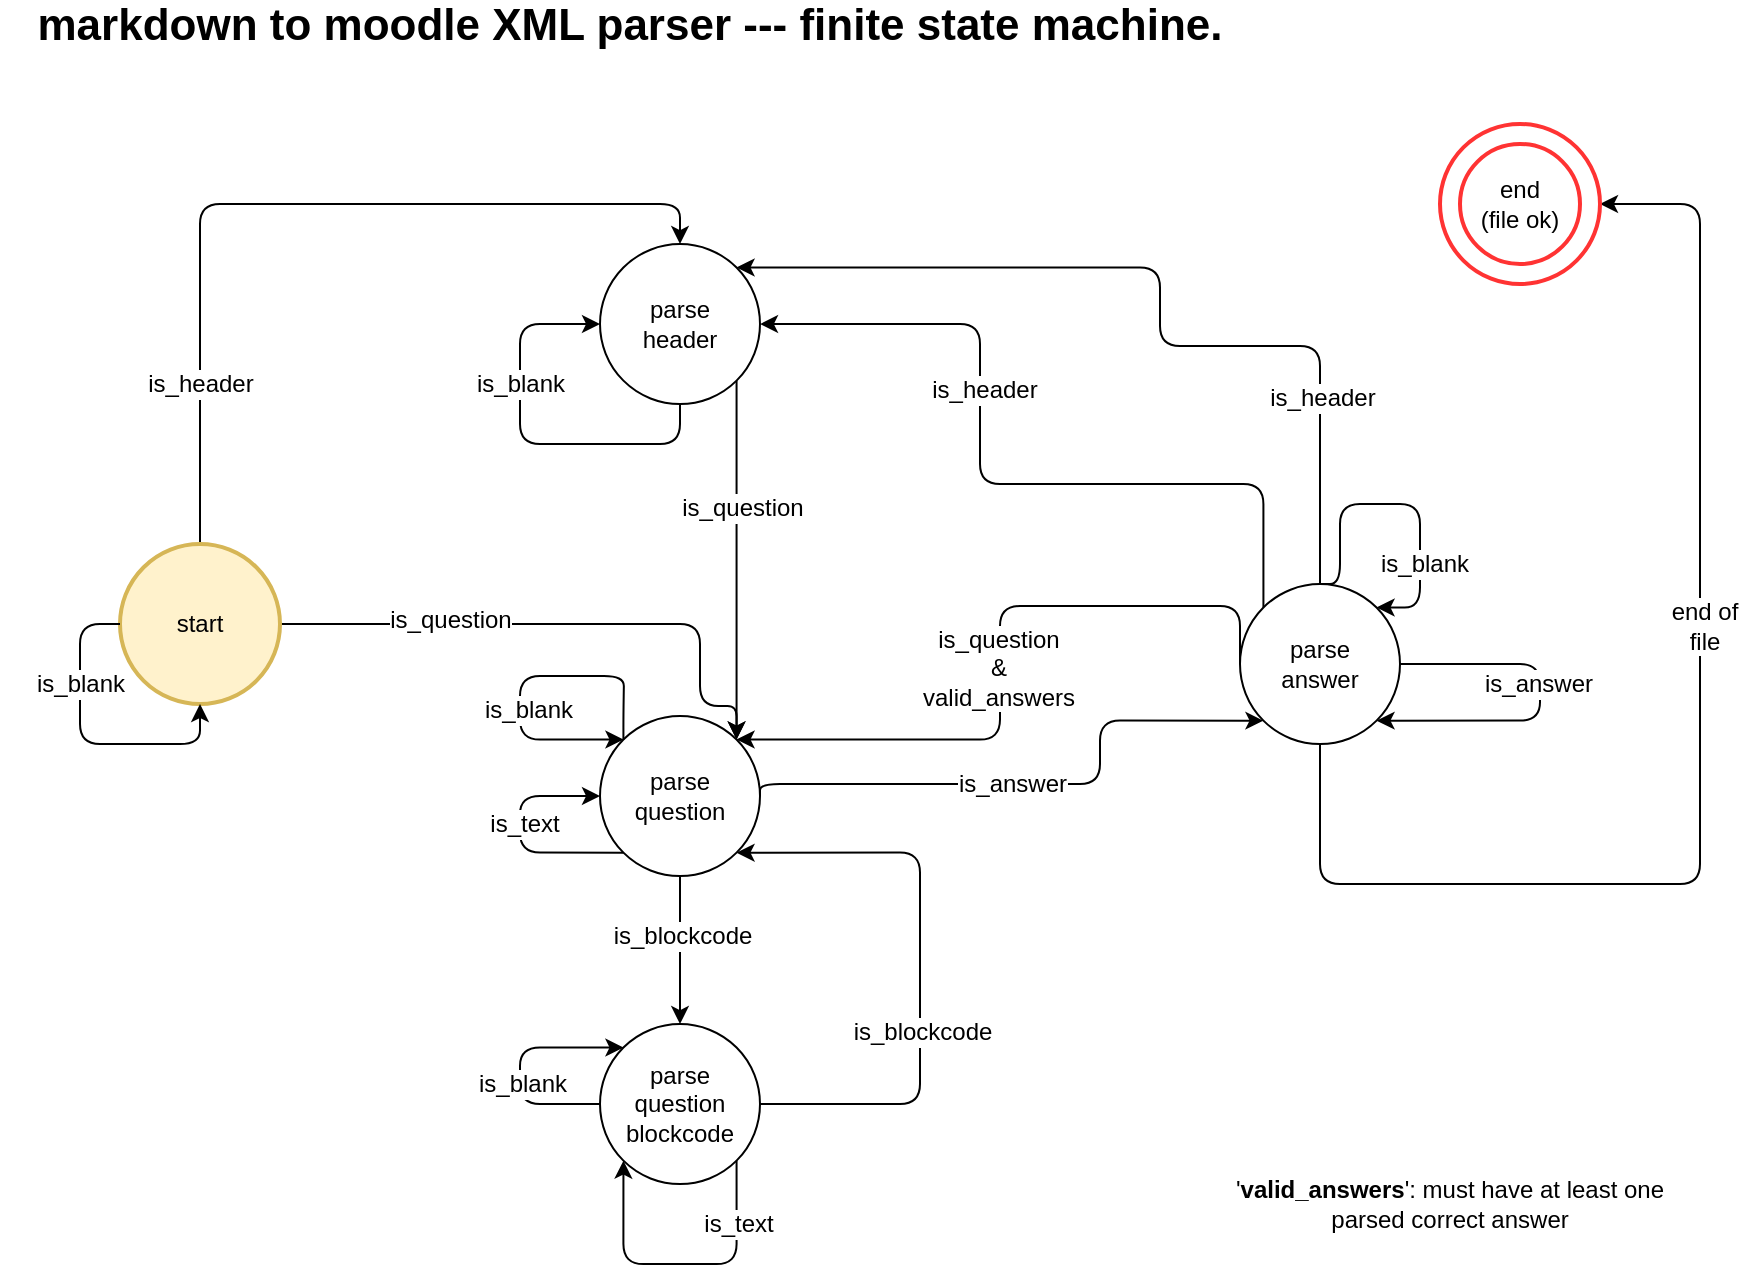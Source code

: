 <mxfile version="12.9.3" type="device"><diagram id="XR1lH8nCyg4x2YKrJ-hA" name="Page-1"><mxGraphModel dx="1422" dy="820" grid="1" gridSize="10" guides="1" tooltips="1" connect="1" arrows="1" fold="1" page="1" pageScale="1" pageWidth="1169" pageHeight="827" math="0" shadow="0"><root><mxCell id="0"/><mxCell id="1" parent="0"/><mxCell id="vGG7Id63MNNrB19J326s-6" style="edgeStyle=orthogonalEdgeStyle;orthogonalLoop=1;jettySize=auto;html=1;exitX=0.5;exitY=0;exitDx=0;exitDy=0;entryX=0.5;entryY=0;entryDx=0;entryDy=0;rounded=1;" parent="1" source="vGG7Id63MNNrB19J326s-1" target="vGG7Id63MNNrB19J326s-5" edge="1"><mxGeometry relative="1" as="geometry"/></mxCell><mxCell id="vGG7Id63MNNrB19J326s-7" value="is_header&lt;br&gt;" style="text;html=1;align=center;verticalAlign=middle;resizable=0;points=[];labelBackgroundColor=#ffffff;" parent="vGG7Id63MNNrB19J326s-6" vertex="1" connectable="0"><mxGeometry x="0.12" y="-3" relative="1" as="geometry"><mxPoint x="-71" y="87" as="offset"/></mxGeometry></mxCell><mxCell id="vGG7Id63MNNrB19J326s-49" style="edgeStyle=orthogonalEdgeStyle;rounded=1;orthogonalLoop=1;jettySize=auto;html=1;exitX=1;exitY=0.5;exitDx=0;exitDy=0;entryX=1;entryY=0;entryDx=0;entryDy=0;" parent="1" source="vGG7Id63MNNrB19J326s-1" target="vGG7Id63MNNrB19J326s-9" edge="1"><mxGeometry relative="1" as="geometry"><Array as="points"><mxPoint x="430" y="379"/><mxPoint x="430" y="420"/><mxPoint x="448" y="420"/></Array></mxGeometry></mxCell><mxCell id="vGG7Id63MNNrB19J326s-50" value="is_question" style="text;html=1;align=center;verticalAlign=middle;resizable=0;points=[];labelBackgroundColor=#ffffff;" parent="vGG7Id63MNNrB19J326s-49" vertex="1" connectable="0"><mxGeometry x="-0.408" y="2" relative="1" as="geometry"><mxPoint as="offset"/></mxGeometry></mxCell><mxCell id="vGG7Id63MNNrB19J326s-1" value="start" style="ellipse;whiteSpace=wrap;html=1;aspect=fixed;strokeWidth=2;fillColor=#fff2cc;strokeColor=#d6b656;" parent="1" vertex="1"><mxGeometry x="140" y="339.04" width="80" height="80" as="geometry"/></mxCell><mxCell id="vGG7Id63MNNrB19J326s-4" style="edgeStyle=orthogonalEdgeStyle;rounded=1;orthogonalLoop=1;jettySize=auto;html=1;exitX=0;exitY=0.5;exitDx=0;exitDy=0;" parent="1" source="vGG7Id63MNNrB19J326s-1" target="vGG7Id63MNNrB19J326s-1" edge="1"><mxGeometry relative="1" as="geometry"/></mxCell><mxCell id="vGG7Id63MNNrB19J326s-8" value="is_blank" style="text;html=1;align=center;verticalAlign=middle;resizable=0;points=[];labelBackgroundColor=#ffffff;" parent="vGG7Id63MNNrB19J326s-4" vertex="1" connectable="0"><mxGeometry x="0.1" y="5" relative="1" as="geometry"><mxPoint x="-8" y="-25" as="offset"/></mxGeometry></mxCell><mxCell id="vGG7Id63MNNrB19J326s-10" style="edgeStyle=orthogonalEdgeStyle;rounded=1;orthogonalLoop=1;jettySize=auto;html=1;exitX=0.5;exitY=1;exitDx=0;exitDy=0;entryX=0;entryY=0.5;entryDx=0;entryDy=0;" parent="1" source="vGG7Id63MNNrB19J326s-5" target="vGG7Id63MNNrB19J326s-5" edge="1"><mxGeometry relative="1" as="geometry"><mxPoint x="370" y="229.04" as="targetPoint"/><Array as="points"><mxPoint x="420" y="289.04"/><mxPoint x="340" y="289.04"/><mxPoint x="340" y="229.04"/></Array></mxGeometry></mxCell><mxCell id="vGG7Id63MNNrB19J326s-11" value="is_blank" style="text;html=1;align=center;verticalAlign=middle;resizable=0;points=[];labelBackgroundColor=#ffffff;" parent="vGG7Id63MNNrB19J326s-10" vertex="1" connectable="0"><mxGeometry x="-0.04" y="-1" relative="1" as="geometry"><mxPoint x="-4" y="-29" as="offset"/></mxGeometry></mxCell><mxCell id="vGG7Id63MNNrB19J326s-12" style="edgeStyle=orthogonalEdgeStyle;rounded=1;orthogonalLoop=1;jettySize=auto;html=1;exitX=1;exitY=1;exitDx=0;exitDy=0;entryX=1;entryY=0;entryDx=0;entryDy=0;" parent="1" source="vGG7Id63MNNrB19J326s-5" target="vGG7Id63MNNrB19J326s-9" edge="1"><mxGeometry relative="1" as="geometry"/></mxCell><mxCell id="vGG7Id63MNNrB19J326s-13" value="is_question" style="text;html=1;align=center;verticalAlign=middle;resizable=0;points=[];labelBackgroundColor=#ffffff;" parent="vGG7Id63MNNrB19J326s-12" vertex="1" connectable="0"><mxGeometry x="0.15" y="2" relative="1" as="geometry"><mxPoint y="-40" as="offset"/></mxGeometry></mxCell><mxCell id="vGG7Id63MNNrB19J326s-5" value="parse&lt;br&gt;header" style="ellipse;whiteSpace=wrap;html=1;aspect=fixed;" parent="1" vertex="1"><mxGeometry x="380" y="189.04" width="80" height="80" as="geometry"/></mxCell><mxCell id="vGG7Id63MNNrB19J326s-20" style="edgeStyle=orthogonalEdgeStyle;rounded=1;orthogonalLoop=1;jettySize=auto;html=1;exitX=0.5;exitY=1;exitDx=0;exitDy=0;entryX=0.5;entryY=0;entryDx=0;entryDy=0;" parent="1" source="vGG7Id63MNNrB19J326s-9" target="vGG7Id63MNNrB19J326s-19" edge="1"><mxGeometry relative="1" as="geometry"/></mxCell><mxCell id="vGG7Id63MNNrB19J326s-21" value="is_blockcode" style="text;html=1;align=center;verticalAlign=middle;resizable=0;points=[];labelBackgroundColor=#ffffff;" parent="vGG7Id63MNNrB19J326s-20" vertex="1" connectable="0"><mxGeometry x="-0.207" y="1" relative="1" as="geometry"><mxPoint as="offset"/></mxGeometry></mxCell><mxCell id="vGG7Id63MNNrB19J326s-29" style="edgeStyle=orthogonalEdgeStyle;rounded=1;orthogonalLoop=1;jettySize=auto;html=1;exitX=1;exitY=0.5;exitDx=0;exitDy=0;entryX=0;entryY=1;entryDx=0;entryDy=0;" parent="1" source="vGG7Id63MNNrB19J326s-9" target="vGG7Id63MNNrB19J326s-28" edge="1"><mxGeometry relative="1" as="geometry"><Array as="points"><mxPoint x="460" y="459"/><mxPoint x="630" y="459"/><mxPoint x="630" y="427"/></Array></mxGeometry></mxCell><mxCell id="vGG7Id63MNNrB19J326s-30" value="is_answer" style="text;html=1;align=center;verticalAlign=middle;resizable=0;points=[];labelBackgroundColor=#ffffff;" parent="vGG7Id63MNNrB19J326s-29" vertex="1" connectable="0"><mxGeometry x="-0.399" y="33" relative="1" as="geometry"><mxPoint x="44.33" y="33" as="offset"/></mxGeometry></mxCell><mxCell id="vGG7Id63MNNrB19J326s-9" value="parse&lt;br&gt;question" style="ellipse;whiteSpace=wrap;html=1;aspect=fixed;" parent="1" vertex="1"><mxGeometry x="380" y="425.04" width="80" height="80" as="geometry"/></mxCell><mxCell id="vGG7Id63MNNrB19J326s-14" style="edgeStyle=orthogonalEdgeStyle;rounded=1;orthogonalLoop=1;jettySize=auto;html=1;exitX=0;exitY=0;exitDx=0;exitDy=0;entryX=0;entryY=0;entryDx=0;entryDy=0;" parent="1" source="vGG7Id63MNNrB19J326s-9" target="vGG7Id63MNNrB19J326s-9" edge="1"><mxGeometry relative="1" as="geometry"><Array as="points"><mxPoint x="392" y="425"/><mxPoint x="392" y="425"/><mxPoint x="392" y="405"/><mxPoint x="340" y="405"/><mxPoint x="340" y="437"/></Array></mxGeometry></mxCell><mxCell id="vGG7Id63MNNrB19J326s-15" value="is_blank" style="text;html=1;align=center;verticalAlign=middle;resizable=0;points=[];labelBackgroundColor=#ffffff;" parent="vGG7Id63MNNrB19J326s-14" vertex="1" connectable="0"><mxGeometry x="0.42" y="-1" relative="1" as="geometry"><mxPoint y="-16" as="offset"/></mxGeometry></mxCell><mxCell id="vGG7Id63MNNrB19J326s-17" style="edgeStyle=orthogonalEdgeStyle;rounded=1;orthogonalLoop=1;jettySize=auto;html=1;exitX=0;exitY=1;exitDx=0;exitDy=0;entryX=0;entryY=0.5;entryDx=0;entryDy=0;" parent="1" source="vGG7Id63MNNrB19J326s-9" target="vGG7Id63MNNrB19J326s-9" edge="1"><mxGeometry relative="1" as="geometry"><Array as="points"><mxPoint x="340" y="493.04"/><mxPoint x="340" y="465.04"/></Array></mxGeometry></mxCell><mxCell id="vGG7Id63MNNrB19J326s-18" value="is_text" style="text;html=1;align=center;verticalAlign=middle;resizable=0;points=[];labelBackgroundColor=#ffffff;" parent="vGG7Id63MNNrB19J326s-17" vertex="1" connectable="0"><mxGeometry x="-0.166" y="-5" relative="1" as="geometry"><mxPoint y="-9.3" as="offset"/></mxGeometry></mxCell><mxCell id="vGG7Id63MNNrB19J326s-22" style="edgeStyle=orthogonalEdgeStyle;rounded=1;orthogonalLoop=1;jettySize=auto;html=1;exitX=1;exitY=0.5;exitDx=0;exitDy=0;entryX=1;entryY=1;entryDx=0;entryDy=0;" parent="1" source="vGG7Id63MNNrB19J326s-19" target="vGG7Id63MNNrB19J326s-9" edge="1"><mxGeometry relative="1" as="geometry"><Array as="points"><mxPoint x="540" y="619.04"/><mxPoint x="540" y="493.04"/></Array></mxGeometry></mxCell><mxCell id="vGG7Id63MNNrB19J326s-23" value="is_blockcode" style="text;html=1;align=center;verticalAlign=middle;resizable=0;points=[];labelBackgroundColor=#ffffff;" parent="vGG7Id63MNNrB19J326s-22" vertex="1" connectable="0"><mxGeometry x="-0.462" y="36" relative="1" as="geometry"><mxPoint x="37" y="-36" as="offset"/></mxGeometry></mxCell><mxCell id="vGG7Id63MNNrB19J326s-19" value="parse&lt;br&gt;question&lt;br&gt;blockcode" style="ellipse;whiteSpace=wrap;html=1;aspect=fixed;strokeWidth=1;" parent="1" vertex="1"><mxGeometry x="380" y="579.04" width="80" height="80" as="geometry"/></mxCell><mxCell id="vGG7Id63MNNrB19J326s-24" style="edgeStyle=orthogonalEdgeStyle;rounded=1;orthogonalLoop=1;jettySize=auto;html=1;exitX=0;exitY=0.5;exitDx=0;exitDy=0;entryX=0;entryY=0;entryDx=0;entryDy=0;" parent="1" source="vGG7Id63MNNrB19J326s-19" target="vGG7Id63MNNrB19J326s-19" edge="1"><mxGeometry relative="1" as="geometry"><Array as="points"><mxPoint x="340" y="619.04"/><mxPoint x="340" y="591.04"/></Array></mxGeometry></mxCell><mxCell id="vGG7Id63MNNrB19J326s-25" value="is_blank" style="text;html=1;align=center;verticalAlign=middle;resizable=0;points=[];labelBackgroundColor=#ffffff;" parent="vGG7Id63MNNrB19J326s-24" vertex="1" connectable="0"><mxGeometry x="-0.344" y="-7" relative="1" as="geometry"><mxPoint y="-3" as="offset"/></mxGeometry></mxCell><mxCell id="vGG7Id63MNNrB19J326s-26" style="edgeStyle=orthogonalEdgeStyle;rounded=1;orthogonalLoop=1;jettySize=auto;html=1;exitX=1;exitY=1;exitDx=0;exitDy=0;entryX=0;entryY=1;entryDx=0;entryDy=0;" parent="1" source="vGG7Id63MNNrB19J326s-19" target="vGG7Id63MNNrB19J326s-19" edge="1"><mxGeometry relative="1" as="geometry"><Array as="points"><mxPoint x="448" y="699.04"/><mxPoint x="392" y="699.04"/></Array></mxGeometry></mxCell><mxCell id="vGG7Id63MNNrB19J326s-27" value="is_text" style="text;html=1;align=center;verticalAlign=middle;resizable=0;points=[];labelBackgroundColor=#ffffff;" parent="vGG7Id63MNNrB19J326s-26" vertex="1" connectable="0"><mxGeometry x="-0.548" relative="1" as="geometry"><mxPoint y="-4.15" as="offset"/></mxGeometry></mxCell><mxCell id="vGG7Id63MNNrB19J326s-35" style="edgeStyle=orthogonalEdgeStyle;rounded=1;orthogonalLoop=1;jettySize=auto;html=1;exitX=0;exitY=0.5;exitDx=0;exitDy=0;entryX=1;entryY=0;entryDx=0;entryDy=0;" parent="1" source="vGG7Id63MNNrB19J326s-28" target="vGG7Id63MNNrB19J326s-9" edge="1"><mxGeometry relative="1" as="geometry"><mxPoint x="450" y="429.04" as="targetPoint"/><Array as="points"><mxPoint x="700" y="370"/><mxPoint x="580" y="370"/><mxPoint x="580" y="437"/></Array></mxGeometry></mxCell><mxCell id="vGG7Id63MNNrB19J326s-36" value="is_question&lt;br&gt;&amp;amp;&lt;br&gt;valid_answers" style="text;html=1;align=center;verticalAlign=middle;resizable=0;points=[];labelBackgroundColor=#ffffff;" parent="vGG7Id63MNNrB19J326s-35" vertex="1" connectable="0"><mxGeometry x="0.022" y="-1" relative="1" as="geometry"><mxPoint y="2.5" as="offset"/></mxGeometry></mxCell><mxCell id="vGG7Id63MNNrB19J326s-37" style="edgeStyle=orthogonalEdgeStyle;rounded=1;orthogonalLoop=1;jettySize=auto;html=1;exitX=0;exitY=0;exitDx=0;exitDy=0;entryX=1;entryY=0.5;entryDx=0;entryDy=0;" parent="1" source="vGG7Id63MNNrB19J326s-28" target="vGG7Id63MNNrB19J326s-5" edge="1"><mxGeometry relative="1" as="geometry"><Array as="points"><mxPoint x="712" y="309"/><mxPoint x="570" y="309"/><mxPoint x="570" y="229"/></Array></mxGeometry></mxCell><mxCell id="vGG7Id63MNNrB19J326s-38" value="is_header" style="text;html=1;align=center;verticalAlign=middle;resizable=0;points=[];labelBackgroundColor=#ffffff;" parent="vGG7Id63MNNrB19J326s-37" vertex="1" connectable="0"><mxGeometry x="0.275" y="-2" relative="1" as="geometry"><mxPoint as="offset"/></mxGeometry></mxCell><mxCell id="vGG7Id63MNNrB19J326s-44" style="edgeStyle=orthogonalEdgeStyle;rounded=1;orthogonalLoop=1;jettySize=auto;html=1;exitX=0.5;exitY=1;exitDx=0;exitDy=0;entryX=1;entryY=0.5;entryDx=0;entryDy=0;" parent="1" source="vGG7Id63MNNrB19J326s-28" target="vGG7Id63MNNrB19J326s-40" edge="1"><mxGeometry relative="1" as="geometry"><Array as="points"><mxPoint x="740" y="509"/><mxPoint x="930" y="509"/><mxPoint x="930" y="169"/></Array></mxGeometry></mxCell><mxCell id="vGG7Id63MNNrB19J326s-46" value="end of&lt;br&gt;file" style="text;html=1;align=center;verticalAlign=middle;resizable=0;points=[];labelBackgroundColor=#ffffff;" parent="vGG7Id63MNNrB19J326s-44" vertex="1" connectable="0"><mxGeometry x="0.279" y="-2" relative="1" as="geometry"><mxPoint y="26.04" as="offset"/></mxGeometry></mxCell><mxCell id="vGG7Id63MNNrB19J326s-47" style="edgeStyle=orthogonalEdgeStyle;rounded=1;orthogonalLoop=1;jettySize=auto;html=1;exitX=0.5;exitY=0;exitDx=0;exitDy=0;entryX=1;entryY=0;entryDx=0;entryDy=0;" parent="1" source="vGG7Id63MNNrB19J326s-28" target="vGG7Id63MNNrB19J326s-5" edge="1"><mxGeometry relative="1" as="geometry"><Array as="points"><mxPoint x="740" y="240"/><mxPoint x="660" y="240"/><mxPoint x="660" y="201"/></Array></mxGeometry></mxCell><mxCell id="vGG7Id63MNNrB19J326s-48" value="is_header" style="text;html=1;align=center;verticalAlign=middle;resizable=0;points=[];labelBackgroundColor=#ffffff;" parent="vGG7Id63MNNrB19J326s-47" vertex="1" connectable="0"><mxGeometry x="-0.59" y="-1" relative="1" as="geometry"><mxPoint y="-1" as="offset"/></mxGeometry></mxCell><mxCell id="vGG7Id63MNNrB19J326s-28" value="parse&lt;br&gt;answer" style="ellipse;whiteSpace=wrap;html=1;aspect=fixed;strokeWidth=1;" parent="1" vertex="1"><mxGeometry x="700" y="359.04" width="80" height="80" as="geometry"/></mxCell><mxCell id="vGG7Id63MNNrB19J326s-31" style="edgeStyle=orthogonalEdgeStyle;rounded=1;orthogonalLoop=1;jettySize=auto;html=1;exitX=0.5;exitY=0;exitDx=0;exitDy=0;entryX=1;entryY=0;entryDx=0;entryDy=0;" parent="1" source="vGG7Id63MNNrB19J326s-28" target="vGG7Id63MNNrB19J326s-28" edge="1"><mxGeometry relative="1" as="geometry"><Array as="points"><mxPoint x="750" y="359"/><mxPoint x="750" y="319"/><mxPoint x="790" y="319"/><mxPoint x="790" y="371"/></Array></mxGeometry></mxCell><mxCell id="vGG7Id63MNNrB19J326s-32" value="is_blank" style="text;html=1;align=center;verticalAlign=middle;resizable=0;points=[];labelBackgroundColor=#ffffff;" parent="vGG7Id63MNNrB19J326s-31" vertex="1" connectable="0"><mxGeometry x="0.479" y="-1" relative="1" as="geometry"><mxPoint x="2.69" y="-0.83" as="offset"/></mxGeometry></mxCell><mxCell id="vGG7Id63MNNrB19J326s-33" style="edgeStyle=orthogonalEdgeStyle;rounded=1;orthogonalLoop=1;jettySize=auto;html=1;exitX=1;exitY=0.5;exitDx=0;exitDy=0;entryX=1;entryY=1;entryDx=0;entryDy=0;" parent="1" source="vGG7Id63MNNrB19J326s-28" target="vGG7Id63MNNrB19J326s-28" edge="1"><mxGeometry relative="1" as="geometry"><Array as="points"><mxPoint x="850" y="399.04"/><mxPoint x="850" y="427.04"/></Array></mxGeometry></mxCell><mxCell id="vGG7Id63MNNrB19J326s-34" value="is_answer" style="text;html=1;align=center;verticalAlign=middle;resizable=0;points=[];labelBackgroundColor=#ffffff;" parent="vGG7Id63MNNrB19J326s-33" vertex="1" connectable="0"><mxGeometry x="0.022" y="-1" relative="1" as="geometry"><mxPoint y="-12" as="offset"/></mxGeometry></mxCell><mxCell id="vGG7Id63MNNrB19J326s-39" value="&lt;font style=&quot;font-size: 22px&quot;&gt;&lt;b&gt;markdown to moodle XML parser --- finite state machine.&lt;/b&gt;&lt;/font&gt;" style="text;html=1;strokeColor=none;fillColor=none;align=center;verticalAlign=middle;whiteSpace=wrap;rounded=0;" parent="1" vertex="1"><mxGeometry x="80" y="70" width="630" height="20" as="geometry"/></mxCell><mxCell id="vGG7Id63MNNrB19J326s-43" value="" style="group" parent="1" vertex="1" connectable="0"><mxGeometry x="800" y="129" width="80" height="80" as="geometry"/></mxCell><mxCell id="vGG7Id63MNNrB19J326s-40" value="" style="ellipse;whiteSpace=wrap;html=1;aspect=fixed;strokeWidth=2;strokeColor=#FF3333;" parent="vGG7Id63MNNrB19J326s-43" vertex="1"><mxGeometry width="80" height="80" as="geometry"/></mxCell><mxCell id="vGG7Id63MNNrB19J326s-41" value="end&lt;br&gt;(file ok)" style="ellipse;whiteSpace=wrap;html=1;aspect=fixed;strokeWidth=2;strokeColor=#FF3333;" parent="vGG7Id63MNNrB19J326s-43" vertex="1"><mxGeometry x="10" y="10" width="60" height="60" as="geometry"/></mxCell><mxCell id="15kYcgmVXcvZIpBW32Kg-1" value="'&lt;b&gt;valid_answers&lt;/b&gt;': must have at least one&lt;br&gt;parsed correct answer" style="text;html=1;strokeColor=none;fillColor=none;align=center;verticalAlign=middle;whiteSpace=wrap;rounded=0;" vertex="1" parent="1"><mxGeometry x="690" y="659.04" width="230" height="20" as="geometry"/></mxCell></root></mxGraphModel></diagram></mxfile>